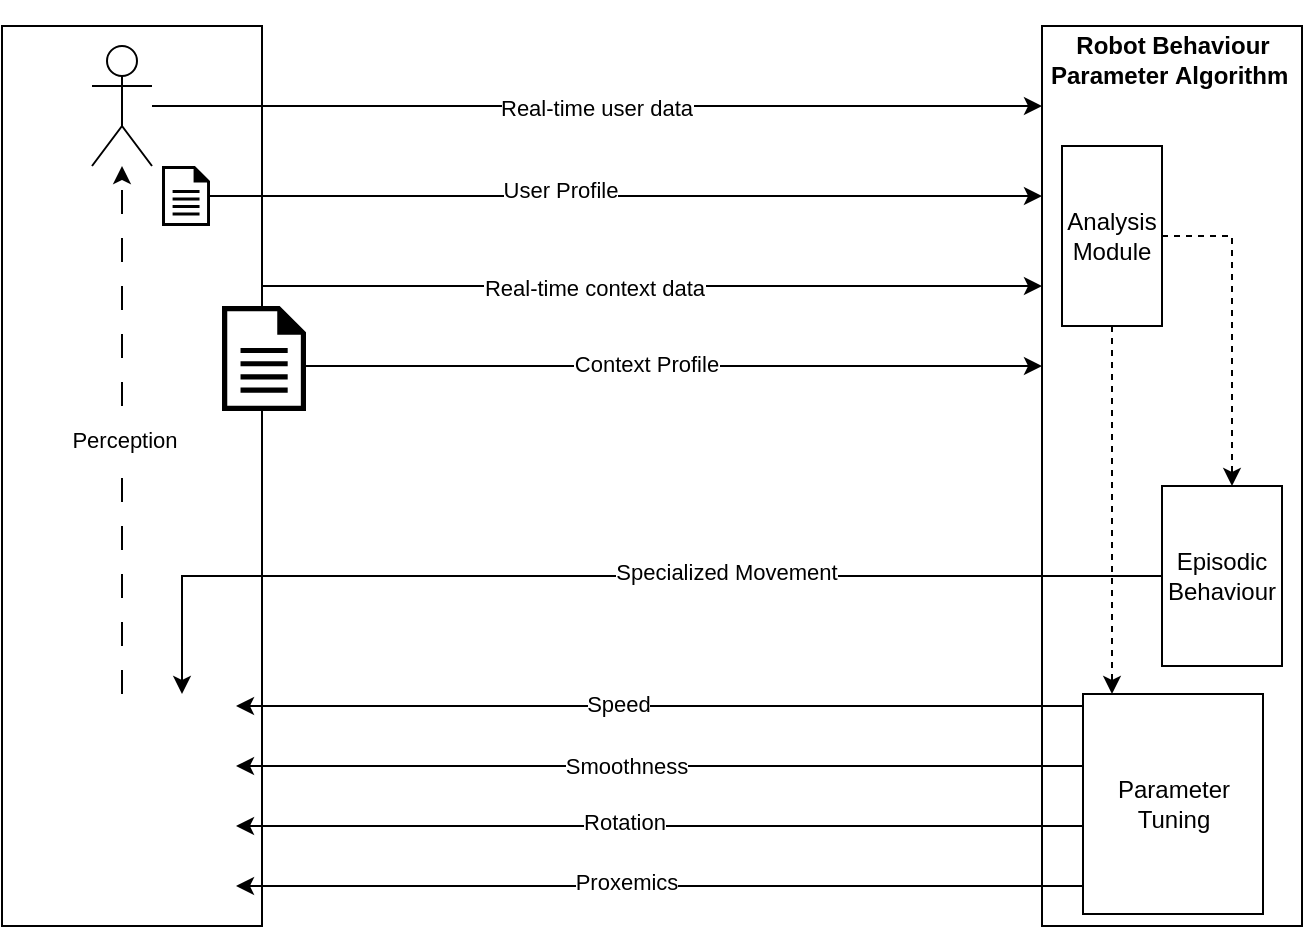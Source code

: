 <mxfile pages="2">
    <diagram id="ePY9pOdQ_xqClPKBMBqk" name="Page-2">
        <mxGraphModel dx="480" dy="533" grid="1" gridSize="10" guides="1" tooltips="1" connect="1" arrows="1" fold="1" page="1" pageScale="1" pageWidth="1169" pageHeight="827" math="0" shadow="0">
            <root>
                <mxCell id="0"/>
                <mxCell id="1" parent="0"/>
                <mxCell id="xZM_s8RJLBd2QscB2Wxe-13" style="edgeStyle=orthogonalEdgeStyle;rounded=0;orthogonalLoop=1;jettySize=auto;html=1;" parent="1" source="xZM_s8RJLBd2QscB2Wxe-3" target="xZM_s8RJLBd2QscB2Wxe-7" edge="1">
                    <mxGeometry relative="1" as="geometry">
                        <Array as="points">
                            <mxPoint x="480" y="240"/>
                            <mxPoint x="480" y="240"/>
                        </Array>
                    </mxGeometry>
                </mxCell>
                <mxCell id="xZM_s8RJLBd2QscB2Wxe-16" value="Real-time context data" style="edgeLabel;html=1;align=center;verticalAlign=middle;resizable=0;points=[];" parent="xZM_s8RJLBd2QscB2Wxe-13" vertex="1" connectable="0">
                    <mxGeometry x="-0.149" y="-1" relative="1" as="geometry">
                        <mxPoint as="offset"/>
                    </mxGeometry>
                </mxCell>
                <mxCell id="xZM_s8RJLBd2QscB2Wxe-3" value="" style="rounded=0;whiteSpace=wrap;html=1;" parent="1" vertex="1">
                    <mxGeometry x="120" y="110" width="130" height="450" as="geometry"/>
                </mxCell>
                <mxCell id="xZM_s8RJLBd2QscB2Wxe-8" style="edgeStyle=orthogonalEdgeStyle;rounded=0;orthogonalLoop=1;jettySize=auto;html=1;" parent="1" source="xZM_s8RJLBd2QscB2Wxe-4" target="xZM_s8RJLBd2QscB2Wxe-7" edge="1">
                    <mxGeometry relative="1" as="geometry">
                        <Array as="points">
                            <mxPoint x="570" y="150"/>
                            <mxPoint x="570" y="150"/>
                        </Array>
                    </mxGeometry>
                </mxCell>
                <mxCell id="xZM_s8RJLBd2QscB2Wxe-15" value="Real-time user data" style="edgeLabel;html=1;align=center;verticalAlign=middle;resizable=0;points=[];" parent="xZM_s8RJLBd2QscB2Wxe-8" vertex="1" connectable="0">
                    <mxGeometry x="-0.002" y="-1" relative="1" as="geometry">
                        <mxPoint as="offset"/>
                    </mxGeometry>
                </mxCell>
                <mxCell id="xZM_s8RJLBd2QscB2Wxe-4" value="" style="shape=umlActor;verticalLabelPosition=bottom;verticalAlign=top;html=1;outlineConnect=0;" parent="1" vertex="1">
                    <mxGeometry x="165" y="120" width="30" height="60" as="geometry"/>
                </mxCell>
                <mxCell id="Ttl8TrbE9S9pyzrhzkl1-9" style="edgeStyle=orthogonalEdgeStyle;rounded=0;orthogonalLoop=1;jettySize=auto;html=1;dashed=1;dashPattern=12 12;" parent="1" source="xZM_s8RJLBd2QscB2Wxe-5" target="xZM_s8RJLBd2QscB2Wxe-4" edge="1">
                    <mxGeometry relative="1" as="geometry">
                        <Array as="points">
                            <mxPoint x="180" y="380"/>
                            <mxPoint x="180" y="380"/>
                        </Array>
                    </mxGeometry>
                </mxCell>
                <mxCell id="Ttl8TrbE9S9pyzrhzkl1-11" value="Perception" style="edgeLabel;html=1;align=center;verticalAlign=middle;resizable=0;points=[];" parent="Ttl8TrbE9S9pyzrhzkl1-9" vertex="1" connectable="0">
                    <mxGeometry x="-0.038" y="-1" relative="1" as="geometry">
                        <mxPoint as="offset"/>
                    </mxGeometry>
                </mxCell>
                <mxCell id="xZM_s8RJLBd2QscB2Wxe-5" value="" style="shape=image;html=1;verticalAlign=top;verticalLabelPosition=bottom;labelBackgroundColor=#ffffff;imageAspect=0;aspect=fixed;image=https://cdn0.iconfinder.com/data/icons/construction-2-21/512/construction-industry-building-08-128.png" parent="1" vertex="1">
                    <mxGeometry x="133" y="444" width="104" height="104" as="geometry"/>
                </mxCell>
                <mxCell id="xZM_s8RJLBd2QscB2Wxe-7" value="" style="rounded=0;whiteSpace=wrap;html=1;" parent="1" vertex="1">
                    <mxGeometry x="640" y="110" width="130" height="450" as="geometry"/>
                </mxCell>
                <mxCell id="xZM_s8RJLBd2QscB2Wxe-10" style="edgeStyle=orthogonalEdgeStyle;rounded=0;orthogonalLoop=1;jettySize=auto;html=1;" parent="1" source="xZM_s8RJLBd2QscB2Wxe-9" target="xZM_s8RJLBd2QscB2Wxe-7" edge="1">
                    <mxGeometry relative="1" as="geometry">
                        <Array as="points">
                            <mxPoint x="540" y="195"/>
                            <mxPoint x="540" y="195"/>
                        </Array>
                    </mxGeometry>
                </mxCell>
                <mxCell id="xZM_s8RJLBd2QscB2Wxe-14" value="User Profile" style="edgeLabel;html=1;align=center;verticalAlign=middle;resizable=0;points=[];" parent="xZM_s8RJLBd2QscB2Wxe-10" vertex="1" connectable="0">
                    <mxGeometry x="-0.159" y="3" relative="1" as="geometry">
                        <mxPoint as="offset"/>
                    </mxGeometry>
                </mxCell>
                <mxCell id="xZM_s8RJLBd2QscB2Wxe-9" value="" style="sketch=0;aspect=fixed;pointerEvents=1;shadow=0;dashed=0;html=1;strokeColor=none;labelPosition=center;verticalLabelPosition=bottom;verticalAlign=top;align=center;fillColor=#000000;shape=mxgraph.mscae.enterprise.document" parent="1" vertex="1">
                    <mxGeometry x="200" y="180" width="24" height="30" as="geometry"/>
                </mxCell>
                <mxCell id="xZM_s8RJLBd2QscB2Wxe-12" style="edgeStyle=orthogonalEdgeStyle;rounded=0;orthogonalLoop=1;jettySize=auto;html=1;" parent="1" source="xZM_s8RJLBd2QscB2Wxe-11" target="xZM_s8RJLBd2QscB2Wxe-7" edge="1">
                    <mxGeometry relative="1" as="geometry">
                        <Array as="points">
                            <mxPoint x="560" y="280"/>
                            <mxPoint x="560" y="280"/>
                        </Array>
                    </mxGeometry>
                </mxCell>
                <mxCell id="xZM_s8RJLBd2QscB2Wxe-17" value="Context Profile" style="edgeLabel;html=1;align=center;verticalAlign=middle;resizable=0;points=[];" parent="xZM_s8RJLBd2QscB2Wxe-12" vertex="1" connectable="0">
                    <mxGeometry x="-0.076" y="1" relative="1" as="geometry">
                        <mxPoint as="offset"/>
                    </mxGeometry>
                </mxCell>
                <mxCell id="Ttl8TrbE9S9pyzrhzkl1-3" value="&lt;b&gt;Robot Behaviour&lt;br&gt;Parameter&amp;nbsp;Algorithm&amp;nbsp;&lt;br&gt;&lt;/b&gt;" style="text;html=1;strokeColor=none;fillColor=none;align=center;verticalAlign=middle;whiteSpace=wrap;rounded=0;" parent="1" vertex="1">
                    <mxGeometry x="643" y="97" width="125" height="60" as="geometry"/>
                </mxCell>
                <mxCell id="Ttl8TrbE9S9pyzrhzkl1-4" value="Parameter&lt;br&gt;Tuning" style="rounded=0;whiteSpace=wrap;html=1;" parent="1" vertex="1">
                    <mxGeometry x="660.5" y="444" width="90" height="110" as="geometry"/>
                </mxCell>
                <mxCell id="xZM_s8RJLBd2QscB2Wxe-18" style="edgeStyle=orthogonalEdgeStyle;rounded=0;orthogonalLoop=1;jettySize=auto;html=1;" parent="1" source="Ttl8TrbE9S9pyzrhzkl1-4" target="xZM_s8RJLBd2QscB2Wxe-5" edge="1">
                    <mxGeometry relative="1" as="geometry">
                        <Array as="points">
                            <mxPoint x="390" y="450"/>
                            <mxPoint x="390" y="450"/>
                        </Array>
                    </mxGeometry>
                </mxCell>
                <mxCell id="Sih9cUjsu1dXz6UXgHzH-1" value="Speed" style="edgeLabel;html=1;align=center;verticalAlign=middle;resizable=0;points=[];" parent="xZM_s8RJLBd2QscB2Wxe-18" vertex="1" connectable="0">
                    <mxGeometry x="0.097" y="-1" relative="1" as="geometry">
                        <mxPoint as="offset"/>
                    </mxGeometry>
                </mxCell>
                <mxCell id="xZM_s8RJLBd2QscB2Wxe-19" style="edgeStyle=orthogonalEdgeStyle;rounded=0;orthogonalLoop=1;jettySize=auto;html=1;" parent="1" source="Ttl8TrbE9S9pyzrhzkl1-4" target="xZM_s8RJLBd2QscB2Wxe-5" edge="1">
                    <mxGeometry relative="1" as="geometry">
                        <Array as="points">
                            <mxPoint x="360" y="480"/>
                            <mxPoint x="360" y="480"/>
                        </Array>
                    </mxGeometry>
                </mxCell>
                <mxCell id="Sih9cUjsu1dXz6UXgHzH-2" value="Smoothness" style="edgeLabel;html=1;align=center;verticalAlign=middle;resizable=0;points=[];" parent="xZM_s8RJLBd2QscB2Wxe-19" vertex="1" connectable="0">
                    <mxGeometry x="0.082" relative="1" as="geometry">
                        <mxPoint as="offset"/>
                    </mxGeometry>
                </mxCell>
                <mxCell id="xZM_s8RJLBd2QscB2Wxe-20" style="edgeStyle=orthogonalEdgeStyle;rounded=0;orthogonalLoop=1;jettySize=auto;html=1;" parent="1" source="Ttl8TrbE9S9pyzrhzkl1-4" target="xZM_s8RJLBd2QscB2Wxe-5" edge="1">
                    <mxGeometry relative="1" as="geometry">
                        <Array as="points">
                            <mxPoint x="350" y="510"/>
                            <mxPoint x="350" y="510"/>
                        </Array>
                    </mxGeometry>
                </mxCell>
                <mxCell id="Ttl8TrbE9S9pyzrhzkl1-1" value="Rotation" style="edgeLabel;html=1;align=center;verticalAlign=middle;resizable=0;points=[];" parent="xZM_s8RJLBd2QscB2Wxe-20" vertex="1" connectable="0">
                    <mxGeometry x="0.087" y="-2" relative="1" as="geometry">
                        <mxPoint as="offset"/>
                    </mxGeometry>
                </mxCell>
                <mxCell id="xZM_s8RJLBd2QscB2Wxe-21" style="edgeStyle=orthogonalEdgeStyle;rounded=0;orthogonalLoop=1;jettySize=auto;html=1;" parent="1" source="Ttl8TrbE9S9pyzrhzkl1-4" target="xZM_s8RJLBd2QscB2Wxe-5" edge="1">
                    <mxGeometry relative="1" as="geometry">
                        <Array as="points">
                            <mxPoint x="430" y="540"/>
                            <mxPoint x="430" y="540"/>
                        </Array>
                    </mxGeometry>
                </mxCell>
                <mxCell id="Ttl8TrbE9S9pyzrhzkl1-2" value="Proxemics" style="edgeLabel;html=1;align=center;verticalAlign=middle;resizable=0;points=[];" parent="xZM_s8RJLBd2QscB2Wxe-21" vertex="1" connectable="0">
                    <mxGeometry x="0.082" y="-2" relative="1" as="geometry">
                        <mxPoint as="offset"/>
                    </mxGeometry>
                </mxCell>
                <mxCell id="Ttl8TrbE9S9pyzrhzkl1-7" style="edgeStyle=orthogonalEdgeStyle;rounded=0;orthogonalLoop=1;jettySize=auto;html=1;exitX=0.5;exitY=1;exitDx=0;exitDy=0;dashed=1;" parent="1" source="Ttl8TrbE9S9pyzrhzkl1-5" target="Ttl8TrbE9S9pyzrhzkl1-4" edge="1">
                    <mxGeometry relative="1" as="geometry">
                        <Array as="points">
                            <mxPoint x="675" y="410"/>
                            <mxPoint x="675" y="410"/>
                        </Array>
                    </mxGeometry>
                </mxCell>
                <mxCell id="Ttl8TrbE9S9pyzrhzkl1-5" value="Analysis&lt;br&gt;Module" style="rounded=0;whiteSpace=wrap;html=1;" parent="1" vertex="1">
                    <mxGeometry x="650" y="170" width="50" height="90" as="geometry"/>
                </mxCell>
                <mxCell id="Ttl8TrbE9S9pyzrhzkl1-8" style="edgeStyle=orthogonalEdgeStyle;rounded=0;orthogonalLoop=1;jettySize=auto;html=1;dashed=1;" parent="1" source="Ttl8TrbE9S9pyzrhzkl1-5" target="Ttl8TrbE9S9pyzrhzkl1-6" edge="1">
                    <mxGeometry relative="1" as="geometry">
                        <Array as="points">
                            <mxPoint x="735" y="215"/>
                        </Array>
                    </mxGeometry>
                </mxCell>
                <mxCell id="Ttl8TrbE9S9pyzrhzkl1-13" style="edgeStyle=orthogonalEdgeStyle;rounded=0;orthogonalLoop=1;jettySize=auto;html=1;" parent="1" source="Ttl8TrbE9S9pyzrhzkl1-6" target="xZM_s8RJLBd2QscB2Wxe-5" edge="1">
                    <mxGeometry relative="1" as="geometry">
                        <Array as="points">
                            <mxPoint x="210" y="385"/>
                        </Array>
                    </mxGeometry>
                </mxCell>
                <mxCell id="Ttl8TrbE9S9pyzrhzkl1-14" value="Specialized Movement" style="edgeLabel;html=1;align=center;verticalAlign=middle;resizable=0;points=[];" parent="Ttl8TrbE9S9pyzrhzkl1-13" vertex="1" connectable="0">
                    <mxGeometry x="-0.206" y="-2" relative="1" as="geometry">
                        <mxPoint as="offset"/>
                    </mxGeometry>
                </mxCell>
                <mxCell id="Ttl8TrbE9S9pyzrhzkl1-6" value="Episodic Behaviour" style="rounded=0;whiteSpace=wrap;html=1;" parent="1" vertex="1">
                    <mxGeometry x="700" y="340" width="60" height="90" as="geometry"/>
                </mxCell>
                <mxCell id="MhGFcKTUFlbDdOSMXsDI-5" value="" style="rounded=0;whiteSpace=wrap;html=1;strokeColor=none;" parent="1" vertex="1">
                    <mxGeometry x="222" y="250" width="50" height="50" as="geometry"/>
                </mxCell>
                <mxCell id="xZM_s8RJLBd2QscB2Wxe-11" value="" style="sketch=0;aspect=fixed;pointerEvents=1;shadow=0;dashed=0;html=1;strokeColor=none;labelPosition=center;verticalLabelPosition=bottom;verticalAlign=top;align=center;fillColor=#000000;shape=mxgraph.mscae.enterprise.document;labelBackgroundColor=none;textOpacity=30;gradientColor=none;" parent="1" vertex="1">
                    <mxGeometry x="230" y="250" width="42" height="52.5" as="geometry"/>
                </mxCell>
            </root>
        </mxGraphModel>
    </diagram>
    <diagram name="Page-1" id="zjO7f3ao0eX6QBGfRVmW">
        <mxGraphModel dx="480" dy="533" grid="1" gridSize="10" guides="1" tooltips="1" connect="1" arrows="1" fold="1" page="1" pageScale="1" pageWidth="1169" pageHeight="827" math="0" shadow="0">
            <root>
                <mxCell id="0"/>
                <mxCell id="1" parent="0"/>
                <mxCell id="xrnMmWp7YfHEXwGSeNdp-1" value="" style="shape=image;html=1;verticalAlign=top;verticalLabelPosition=bottom;labelBackgroundColor=#ffffff;imageAspect=0;aspect=fixed;image=https://cdn0.iconfinder.com/data/icons/construction-2-21/512/construction-industry-building-08-128.png" parent="1" vertex="1">
                    <mxGeometry x="950" y="30" width="128" height="128" as="geometry"/>
                </mxCell>
                <mxCell id="xrnMmWp7YfHEXwGSeNdp-12" style="edgeStyle=orthogonalEdgeStyle;rounded=0;orthogonalLoop=1;jettySize=auto;html=1;" parent="1" source="xrnMmWp7YfHEXwGSeNdp-2" target="xrnMmWp7YfHEXwGSeNdp-1" edge="1">
                    <mxGeometry relative="1" as="geometry">
                        <Array as="points">
                            <mxPoint x="800" y="50"/>
                            <mxPoint x="800" y="50"/>
                        </Array>
                    </mxGeometry>
                </mxCell>
                <mxCell id="xrnMmWp7YfHEXwGSeNdp-16" value="Speed" style="edgeLabel;html=1;align=center;verticalAlign=middle;resizable=0;points=[];" parent="xrnMmWp7YfHEXwGSeNdp-12" vertex="1" connectable="0">
                    <mxGeometry x="0.069" y="3" relative="1" as="geometry">
                        <mxPoint x="-23" as="offset"/>
                    </mxGeometry>
                </mxCell>
                <mxCell id="xrnMmWp7YfHEXwGSeNdp-20" style="edgeStyle=orthogonalEdgeStyle;rounded=0;orthogonalLoop=1;jettySize=auto;html=1;" parent="1" source="xrnMmWp7YfHEXwGSeNdp-2" target="xrnMmWp7YfHEXwGSeNdp-1" edge="1">
                    <mxGeometry relative="1" as="geometry">
                        <Array as="points">
                            <mxPoint x="460" y="180"/>
                            <mxPoint x="1014" y="180"/>
                        </Array>
                    </mxGeometry>
                </mxCell>
                <mxCell id="xrnMmWp7YfHEXwGSeNdp-2" value="" style="points=[];aspect=fixed;html=1;align=center;shadow=0;dashed=0;image;image=img/lib/allied_telesis/computer_and_terminals/Personal_Computer_with_Server.svg;" parent="1" vertex="1">
                    <mxGeometry x="377" y="47" width="96" height="96" as="geometry"/>
                </mxCell>
                <mxCell id="xrnMmWp7YfHEXwGSeNdp-7" style="edgeStyle=orthogonalEdgeStyle;rounded=0;orthogonalLoop=1;jettySize=auto;html=1;exitX=0.5;exitY=0;exitDx=0;exitDy=0;" parent="1" source="xrnMmWp7YfHEXwGSeNdp-3" target="xrnMmWp7YfHEXwGSeNdp-2" edge="1">
                    <mxGeometry relative="1" as="geometry">
                        <Array as="points">
                            <mxPoint x="215" y="246"/>
                            <mxPoint x="410" y="246"/>
                        </Array>
                    </mxGeometry>
                </mxCell>
                <mxCell id="xrnMmWp7YfHEXwGSeNdp-3" value="&lt;b&gt;Bootstrapping Engine&lt;/b&gt;&lt;br&gt;take in parameters and data before operating and set a bootstrap value on our scale&amp;nbsp;" style="whiteSpace=wrap;html=1;aspect=fixed;" parent="1" vertex="1">
                    <mxGeometry x="110" y="350" width="210" height="210" as="geometry"/>
                </mxCell>
                <mxCell id="xrnMmWp7YfHEXwGSeNdp-8" style="edgeStyle=orthogonalEdgeStyle;rounded=0;orthogonalLoop=1;jettySize=auto;html=1;exitX=0.5;exitY=0;exitDx=0;exitDy=0;" parent="1" source="xrnMmWp7YfHEXwGSeNdp-4" target="xrnMmWp7YfHEXwGSeNdp-2" edge="1">
                    <mxGeometry relative="1" as="geometry">
                        <Array as="points">
                            <mxPoint x="705" y="246"/>
                            <mxPoint x="440" y="246"/>
                        </Array>
                    </mxGeometry>
                </mxCell>
                <mxCell id="xrnMmWp7YfHEXwGSeNdp-4" value="&lt;b&gt;Runtime Engine&lt;/b&gt;&lt;br&gt;Analyse data in real-time and provide adjustments when thresholds in individual values are exceeded." style="whiteSpace=wrap;html=1;aspect=fixed;" parent="1" vertex="1">
                    <mxGeometry x="600" y="350" width="210" height="210" as="geometry"/>
                </mxCell>
                <mxCell id="xrnMmWp7YfHEXwGSeNdp-6" style="edgeStyle=orthogonalEdgeStyle;rounded=0;orthogonalLoop=1;jettySize=auto;html=1;" parent="1" source="xrnMmWp7YfHEXwGSeNdp-5" target="xrnMmWp7YfHEXwGSeNdp-3" edge="1">
                    <mxGeometry relative="1" as="geometry">
                        <Array as="points">
                            <mxPoint x="160" y="580"/>
                            <mxPoint x="160" y="580"/>
                        </Array>
                    </mxGeometry>
                </mxCell>
                <mxCell id="xrnMmWp7YfHEXwGSeNdp-5" value="" style="shape=image;html=1;verticalAlign=top;verticalLabelPosition=bottom;labelBackgroundColor=#ffffff;imageAspect=0;aspect=fixed;image=https://cdn4.iconfinder.com/data/icons/social-media-2182/512/linked_in__social__media__social_media__-128.png" parent="1" vertex="1">
                    <mxGeometry x="136" y="630" width="48" height="48" as="geometry"/>
                </mxCell>
                <mxCell id="xrnMmWp7YfHEXwGSeNdp-11" value="&lt;h1&gt;What we want to know&lt;/h1&gt;&lt;p&gt;1. Is the bootstrapped approach better than starting at an arbitrary starting point for every operator?&lt;br&gt;&lt;/p&gt;&lt;p&gt;2. Are the adjustments in robot movement parameters noticed by operators?&lt;/p&gt;" style="text;html=1;strokeColor=none;fillColor=none;spacing=5;spacingTop=-20;whiteSpace=wrap;overflow=hidden;rounded=0;" parent="1" vertex="1">
                    <mxGeometry x="10" y="20" width="340" height="130" as="geometry"/>
                </mxCell>
                <mxCell id="xrnMmWp7YfHEXwGSeNdp-13" style="edgeStyle=orthogonalEdgeStyle;rounded=0;orthogonalLoop=1;jettySize=auto;html=1;" parent="1" source="xrnMmWp7YfHEXwGSeNdp-2" target="xrnMmWp7YfHEXwGSeNdp-1" edge="1">
                    <mxGeometry relative="1" as="geometry">
                        <mxPoint x="473" y="80" as="sourcePoint"/>
                        <mxPoint x="950" y="80" as="targetPoint"/>
                        <Array as="points">
                            <mxPoint x="750" y="80"/>
                            <mxPoint x="750" y="80"/>
                        </Array>
                    </mxGeometry>
                </mxCell>
                <mxCell id="xrnMmWp7YfHEXwGSeNdp-17" value="Smoothness" style="edgeLabel;html=1;align=center;verticalAlign=middle;resizable=0;points=[];" parent="xrnMmWp7YfHEXwGSeNdp-13" vertex="1" connectable="0">
                    <mxGeometry x="0.011" y="1" relative="1" as="geometry">
                        <mxPoint x="-9" as="offset"/>
                    </mxGeometry>
                </mxCell>
                <mxCell id="xrnMmWp7YfHEXwGSeNdp-14" style="edgeStyle=orthogonalEdgeStyle;rounded=0;orthogonalLoop=1;jettySize=auto;html=1;" parent="1" source="xrnMmWp7YfHEXwGSeNdp-2" target="xrnMmWp7YfHEXwGSeNdp-1" edge="1">
                    <mxGeometry relative="1" as="geometry">
                        <mxPoint x="480" y="120" as="sourcePoint"/>
                        <mxPoint x="957" y="120" as="targetPoint"/>
                        <Array as="points">
                            <mxPoint x="760" y="110"/>
                            <mxPoint x="760" y="110"/>
                        </Array>
                    </mxGeometry>
                </mxCell>
                <mxCell id="xrnMmWp7YfHEXwGSeNdp-18" value="Rotation" style="edgeLabel;html=1;align=center;verticalAlign=middle;resizable=0;points=[];" parent="xrnMmWp7YfHEXwGSeNdp-14" vertex="1" connectable="0">
                    <mxGeometry x="-0.019" y="1" relative="1" as="geometry">
                        <mxPoint x="-2" as="offset"/>
                    </mxGeometry>
                </mxCell>
                <mxCell id="xrnMmWp7YfHEXwGSeNdp-15" value="Proxemics" style="edgeStyle=orthogonalEdgeStyle;rounded=0;orthogonalLoop=1;jettySize=auto;html=1;" parent="1" source="xrnMmWp7YfHEXwGSeNdp-2" target="xrnMmWp7YfHEXwGSeNdp-1" edge="1">
                    <mxGeometry relative="1" as="geometry">
                        <mxPoint x="480" y="150" as="sourcePoint"/>
                        <mxPoint x="957" y="150" as="targetPoint"/>
                        <Array as="points">
                            <mxPoint x="770" y="140"/>
                            <mxPoint x="770" y="140"/>
                        </Array>
                    </mxGeometry>
                </mxCell>
                <mxCell id="xrnMmWp7YfHEXwGSeNdp-19" value="" style="dashed=0;verticalLabelPosition=bottom;verticalAlign=top;align=center;shape=mxgraph.gmdl.slider2;barPos=58.57;strokeColor=#0F9D58;opacity=100;strokeWidth=2;fillColor=#0F9D58;handleSize=10;shadow=0;html=1;" parent="1" vertex="1">
                    <mxGeometry x="250" y="220" width="140" height="10" as="geometry"/>
                </mxCell>
                <mxCell id="xrnMmWp7YfHEXwGSeNdp-21" value="" style="sketch=0;aspect=fixed;html=1;points=[];align=center;image;fontSize=12;image=img/lib/mscae/Clock.svg;" parent="1" vertex="1">
                    <mxGeometry x="557" y="161" width="38" height="38" as="geometry"/>
                </mxCell>
                <mxCell id="xrnMmWp7YfHEXwGSeNdp-23" value="episodic behaviour for welcoming operator to workstation" style="text;html=1;align=center;verticalAlign=middle;resizable=0;points=[];autosize=1;strokeColor=none;fillColor=none;" parent="1" vertex="1">
                    <mxGeometry x="595" y="175" width="330" height="30" as="geometry"/>
                </mxCell>
                <mxCell id="xrnMmWp7YfHEXwGSeNdp-26" style="edgeStyle=orthogonalEdgeStyle;rounded=0;orthogonalLoop=1;jettySize=auto;html=1;exitX=0;exitY=0.75;exitDx=0;exitDy=0;startArrow=classic;startFill=1;" parent="1" source="xrnMmWp7YfHEXwGSeNdp-25" target="xrnMmWp7YfHEXwGSeNdp-3" edge="1">
                    <mxGeometry relative="1" as="geometry">
                        <Array as="points">
                            <mxPoint x="350" y="360"/>
                            <mxPoint x="350" y="360"/>
                        </Array>
                    </mxGeometry>
                </mxCell>
                <mxCell id="xrnMmWp7YfHEXwGSeNdp-27" style="edgeStyle=orthogonalEdgeStyle;rounded=0;orthogonalLoop=1;jettySize=auto;html=1;exitX=1;exitY=0.75;exitDx=0;exitDy=0;startArrow=classic;startFill=1;" parent="1" source="xrnMmWp7YfHEXwGSeNdp-25" target="xrnMmWp7YfHEXwGSeNdp-4" edge="1">
                    <mxGeometry relative="1" as="geometry">
                        <Array as="points">
                            <mxPoint x="580" y="360"/>
                            <mxPoint x="580" y="360"/>
                        </Array>
                    </mxGeometry>
                </mxCell>
                <mxCell id="xrnMmWp7YfHEXwGSeNdp-25" value="&lt;b&gt;Preference Repository&lt;/b&gt;" style="whiteSpace=wrap;html=1;aspect=fixed;fillColor=#f5f5f5;fontColor=#333333;strokeColor=#666666;" parent="1" vertex="1">
                    <mxGeometry x="420" y="300" width="80" height="80" as="geometry"/>
                </mxCell>
                <mxCell id="xrnMmWp7YfHEXwGSeNdp-28" value="" style="shape=image;html=1;verticalAlign=top;verticalLabelPosition=bottom;labelBackgroundColor=#ffffff;imageAspect=0;aspect=fixed;image=https://cdn0.iconfinder.com/data/icons/phosphor-fill-vol-4/256/plus-minus-fill-128.png" parent="1" vertex="1">
                    <mxGeometry x="650" y="246" width="54" height="54" as="geometry"/>
                </mxCell>
                <mxCell id="xrnMmWp7YfHEXwGSeNdp-29" value="retrieve &lt;b&gt;Age&lt;/b&gt;&amp;nbsp;and&amp;nbsp;&lt;b&gt;Experience&lt;/b&gt;&amp;nbsp;using &lt;br&gt;language model from LinkedIn profile" style="text;html=1;align=center;verticalAlign=middle;resizable=0;points=[];autosize=1;strokeColor=none;fillColor=none;" parent="1" vertex="1">
                    <mxGeometry x="157" y="580" width="220" height="40" as="geometry"/>
                </mxCell>
                <mxCell id="xrnMmWp7YfHEXwGSeNdp-35" style="edgeStyle=orthogonalEdgeStyle;rounded=0;orthogonalLoop=1;jettySize=auto;html=1;exitX=1;exitY=0.25;exitDx=0;exitDy=0;" parent="1" source="xrnMmWp7YfHEXwGSeNdp-31" target="xrnMmWp7YfHEXwGSeNdp-4" edge="1">
                    <mxGeometry relative="1" as="geometry">
                        <Array as="points">
                            <mxPoint x="580" y="493"/>
                            <mxPoint x="580" y="493"/>
                        </Array>
                    </mxGeometry>
                </mxCell>
                <mxCell id="xrnMmWp7YfHEXwGSeNdp-36" style="edgeStyle=orthogonalEdgeStyle;rounded=0;orthogonalLoop=1;jettySize=auto;html=1;" parent="1" source="xrnMmWp7YfHEXwGSeNdp-31" target="xrnMmWp7YfHEXwGSeNdp-3" edge="1">
                    <mxGeometry relative="1" as="geometry">
                        <Array as="points">
                            <mxPoint x="350" y="525"/>
                            <mxPoint x="350" y="525"/>
                        </Array>
                    </mxGeometry>
                </mxCell>
                <mxCell id="xrnMmWp7YfHEXwGSeNdp-31" value="&lt;b&gt;Context Parameters&lt;/b&gt;" style="whiteSpace=wrap;html=1;aspect=fixed;fillColor=#ffe6cc;strokeColor=#d79b00;" parent="1" vertex="1">
                    <mxGeometry x="395" y="430" width="130" height="130" as="geometry"/>
                </mxCell>
                <mxCell id="xrnMmWp7YfHEXwGSeNdp-33" value="current time" style="text;html=1;align=center;verticalAlign=middle;resizable=0;points=[];autosize=1;strokeColor=none;fillColor=none;" parent="1" vertex="1">
                    <mxGeometry x="395" y="430" width="90" height="30" as="geometry"/>
                </mxCell>
                <mxCell id="xrnMmWp7YfHEXwGSeNdp-34" value="shift start/end" style="text;html=1;align=center;verticalAlign=middle;resizable=0;points=[];autosize=1;strokeColor=none;fillColor=none;" parent="1" vertex="1">
                    <mxGeometry x="425" y="530" width="100" height="30" as="geometry"/>
                </mxCell>
                <mxCell id="ZPGqRREG0TbwkIk2ehY3-2" style="edgeStyle=orthogonalEdgeStyle;rounded=0;orthogonalLoop=1;jettySize=auto;html=1;exitX=0;exitY=0.5;exitDx=0;exitDy=0;" parent="1" source="ZPGqRREG0TbwkIk2ehY3-1" target="xrnMmWp7YfHEXwGSeNdp-4" edge="1">
                    <mxGeometry relative="1" as="geometry">
                        <Array as="points">
                            <mxPoint x="860" y="370"/>
                            <mxPoint x="860" y="370"/>
                        </Array>
                    </mxGeometry>
                </mxCell>
                <mxCell id="ZPGqRREG0TbwkIk2ehY3-3" value="HR" style="edgeLabel;html=1;align=center;verticalAlign=middle;resizable=0;points=[];" parent="ZPGqRREG0TbwkIk2ehY3-2" vertex="1" connectable="0">
                    <mxGeometry x="-0.03" y="-3" relative="1" as="geometry">
                        <mxPoint as="offset"/>
                    </mxGeometry>
                </mxCell>
                <mxCell id="ZPGqRREG0TbwkIk2ehY3-1" value="Heart Rate&lt;br&gt;Monitor" style="rounded=0;whiteSpace=wrap;html=1;" parent="1" vertex="1">
                    <mxGeometry x="1010" y="360" width="120" height="50" as="geometry"/>
                </mxCell>
                <mxCell id="ZPGqRREG0TbwkIk2ehY3-9" style="edgeStyle=orthogonalEdgeStyle;rounded=0;orthogonalLoop=1;jettySize=auto;html=1;exitX=0;exitY=0.5;exitDx=0;exitDy=0;" parent="1" target="xrnMmWp7YfHEXwGSeNdp-4" edge="1">
                    <mxGeometry relative="1" as="geometry">
                        <mxPoint x="1010" y="404" as="sourcePoint"/>
                        <Array as="points">
                            <mxPoint x="870" y="404"/>
                            <mxPoint x="870" y="404"/>
                        </Array>
                    </mxGeometry>
                </mxCell>
                <mxCell id="ZPGqRREG0TbwkIk2ehY3-10" value="HRV" style="edgeLabel;html=1;align=center;verticalAlign=middle;resizable=0;points=[];" parent="ZPGqRREG0TbwkIk2ehY3-9" vertex="1" connectable="0">
                    <mxGeometry x="-0.01" y="-1" relative="1" as="geometry">
                        <mxPoint as="offset"/>
                    </mxGeometry>
                </mxCell>
                <mxCell id="ZPGqRREG0TbwkIk2ehY3-11" style="edgeStyle=orthogonalEdgeStyle;rounded=0;orthogonalLoop=1;jettySize=auto;html=1;exitX=0;exitY=0.5;exitDx=0;exitDy=0;" parent="1" source="ZPGqRREG0TbwkIk2ehY3-5" target="xrnMmWp7YfHEXwGSeNdp-4" edge="1">
                    <mxGeometry relative="1" as="geometry">
                        <Array as="points">
                            <mxPoint x="860" y="440"/>
                            <mxPoint x="860" y="440"/>
                        </Array>
                    </mxGeometry>
                </mxCell>
                <mxCell id="ZPGqRREG0TbwkIk2ehY3-12" value="Body Temp" style="edgeLabel;html=1;align=center;verticalAlign=middle;resizable=0;points=[];" parent="ZPGqRREG0TbwkIk2ehY3-11" vertex="1" connectable="0">
                    <mxGeometry x="0.04" relative="1" as="geometry">
                        <mxPoint as="offset"/>
                    </mxGeometry>
                </mxCell>
                <mxCell id="ZPGqRREG0TbwkIk2ehY3-5" value="Body Temp Sensor" style="rounded=0;whiteSpace=wrap;html=1;" parent="1" vertex="1">
                    <mxGeometry x="1010" y="430" width="120" height="20" as="geometry"/>
                </mxCell>
                <mxCell id="ZPGqRREG0TbwkIk2ehY3-13" value="Electrodermal Activity" style="edgeStyle=orthogonalEdgeStyle;rounded=0;orthogonalLoop=1;jettySize=auto;html=1;exitX=0;exitY=0.5;exitDx=0;exitDy=0;" parent="1" source="ZPGqRREG0TbwkIk2ehY3-6" target="xrnMmWp7YfHEXwGSeNdp-4" edge="1">
                    <mxGeometry relative="1" as="geometry">
                        <Array as="points">
                            <mxPoint x="870" y="480"/>
                            <mxPoint x="870" y="480"/>
                        </Array>
                    </mxGeometry>
                </mxCell>
                <mxCell id="ZPGqRREG0TbwkIk2ehY3-6" value="EDA meter" style="rounded=0;whiteSpace=wrap;html=1;" parent="1" vertex="1">
                    <mxGeometry x="1010" y="470" width="120" height="20" as="geometry"/>
                </mxCell>
                <mxCell id="ZPGqRREG0TbwkIk2ehY3-14" style="edgeStyle=orthogonalEdgeStyle;rounded=0;orthogonalLoop=1;jettySize=auto;html=1;exitX=0;exitY=0.5;exitDx=0;exitDy=0;" parent="1" source="ZPGqRREG0TbwkIk2ehY3-7" target="xrnMmWp7YfHEXwGSeNdp-4" edge="1">
                    <mxGeometry relative="1" as="geometry">
                        <Array as="points">
                            <mxPoint x="860" y="520"/>
                            <mxPoint x="860" y="520"/>
                        </Array>
                    </mxGeometry>
                </mxCell>
                <mxCell id="ZPGqRREG0TbwkIk2ehY3-15" value="Oxygen Saturation" style="edgeLabel;html=1;align=center;verticalAlign=middle;resizable=0;points=[];" parent="ZPGqRREG0TbwkIk2ehY3-14" vertex="1" connectable="0">
                    <mxGeometry x="-0.02" y="-2" relative="1" as="geometry">
                        <mxPoint as="offset"/>
                    </mxGeometry>
                </mxCell>
                <mxCell id="ZPGqRREG0TbwkIk2ehY3-7" value="Oxymeter" style="rounded=0;whiteSpace=wrap;html=1;" parent="1" vertex="1">
                    <mxGeometry x="1010" y="510" width="120" height="20" as="geometry"/>
                </mxCell>
                <mxCell id="ZPGqRREG0TbwkIk2ehY3-16" style="edgeStyle=orthogonalEdgeStyle;rounded=0;orthogonalLoop=1;jettySize=auto;html=1;exitX=0;exitY=0.5;exitDx=0;exitDy=0;" parent="1" source="ZPGqRREG0TbwkIk2ehY3-8" target="xrnMmWp7YfHEXwGSeNdp-4" edge="1">
                    <mxGeometry relative="1" as="geometry">
                        <Array as="points">
                            <mxPoint x="790" y="580"/>
                        </Array>
                    </mxGeometry>
                </mxCell>
                <mxCell id="ZPGqRREG0TbwkIk2ehY3-19" value="Eye Closure Percentage" style="edgeLabel;html=1;align=center;verticalAlign=middle;resizable=0;points=[];" parent="ZPGqRREG0TbwkIk2ehY3-16" vertex="1" connectable="0">
                    <mxGeometry x="-0.017" y="3" relative="1" as="geometry">
                        <mxPoint y="-3" as="offset"/>
                    </mxGeometry>
                </mxCell>
                <mxCell id="ZPGqRREG0TbwkIk2ehY3-8" value="Eye Tracker&lt;br&gt;(mobile)" style="rounded=0;whiteSpace=wrap;html=1;" parent="1" vertex="1">
                    <mxGeometry x="1010" y="570" width="120" height="50" as="geometry"/>
                </mxCell>
                <mxCell id="ZPGqRREG0TbwkIk2ehY3-18" style="edgeStyle=orthogonalEdgeStyle;rounded=0;orthogonalLoop=1;jettySize=auto;html=1;" parent="1" source="ZPGqRREG0TbwkIk2ehY3-8" target="xrnMmWp7YfHEXwGSeNdp-4" edge="1">
                    <mxGeometry relative="1" as="geometry">
                        <mxPoint x="1010" y="610" as="sourcePoint"/>
                        <Array as="points">
                            <mxPoint x="760" y="610"/>
                        </Array>
                    </mxGeometry>
                </mxCell>
                <mxCell id="ZPGqRREG0TbwkIk2ehY3-20" value="Pupil Dilation" style="edgeLabel;html=1;align=center;verticalAlign=middle;resizable=0;points=[];" parent="ZPGqRREG0TbwkIk2ehY3-18" vertex="1" connectable="0">
                    <mxGeometry x="-0.113" y="1" relative="1" as="geometry">
                        <mxPoint as="offset"/>
                    </mxGeometry>
                </mxCell>
                <mxCell id="ZPGqRREG0TbwkIk2ehY3-22" value="Bootstrap Start Value of 1-10" style="text;html=1;strokeColor=none;fillColor=none;align=center;verticalAlign=middle;whiteSpace=wrap;rounded=0;" parent="1" vertex="1">
                    <mxGeometry x="255" y="246" width="130" height="30" as="geometry"/>
                </mxCell>
                <mxCell id="ZPGqRREG0TbwkIk2ehY3-23" value="Culture" style="text;html=1;align=center;verticalAlign=middle;resizable=0;points=[];autosize=1;strokeColor=none;fillColor=none;" parent="1" vertex="1">
                    <mxGeometry x="328" y="540" width="60" height="30" as="geometry"/>
                </mxCell>
                <mxCell id="ZPGqRREG0TbwkIk2ehY3-24" value="User Profile" style="text;html=1;align=center;verticalAlign=middle;resizable=0;points=[];autosize=1;strokeColor=none;fillColor=none;" parent="1" vertex="1">
                    <mxGeometry x="55" y="575" width="90" height="30" as="geometry"/>
                </mxCell>
                <mxCell id="ZPGqRREG0TbwkIk2ehY3-25" value="" style="endArrow=none;dashed=1;html=1;dashPattern=1 3;strokeWidth=2;rounded=0;" parent="1" edge="1">
                    <mxGeometry width="50" height="50" relative="1" as="geometry">
                        <mxPoint x="460" y="590" as="sourcePoint"/>
                        <mxPoint x="450" y="410" as="targetPoint"/>
                    </mxGeometry>
                </mxCell>
                <mxCell id="ZPGqRREG0TbwkIk2ehY3-26" value="Monitoring Frequency?" style="text;html=1;align=center;verticalAlign=middle;resizable=0;points=[];autosize=1;strokeColor=none;fillColor=none;" parent="1" vertex="1">
                    <mxGeometry x="630" y="575" width="150" height="30" as="geometry"/>
                </mxCell>
                <mxCell id="ZPGqRREG0TbwkIk2ehY3-28" style="edgeStyle=orthogonalEdgeStyle;rounded=0;orthogonalLoop=1;jettySize=auto;html=1;exitX=0;exitY=0.5;exitDx=0;exitDy=0;" parent="1" source="ZPGqRREG0TbwkIk2ehY3-27" target="xrnMmWp7YfHEXwGSeNdp-4" edge="1">
                    <mxGeometry relative="1" as="geometry">
                        <Array as="points">
                            <mxPoint x="790" y="310"/>
                        </Array>
                    </mxGeometry>
                </mxCell>
                <mxCell id="ZPGqRREG0TbwkIk2ehY3-29" value="Body Reactions" style="edgeLabel;html=1;align=center;verticalAlign=middle;resizable=0;points=[];" parent="ZPGqRREG0TbwkIk2ehY3-28" vertex="1" connectable="0">
                    <mxGeometry x="-0.169" y="3" relative="1" as="geometry">
                        <mxPoint as="offset"/>
                    </mxGeometry>
                </mxCell>
                <mxCell id="ZPGqRREG0TbwkIk2ehY3-27" value="Kinect" style="rounded=0;whiteSpace=wrap;html=1;" parent="1" vertex="1">
                    <mxGeometry x="1010" y="280" width="120" height="60" as="geometry"/>
                </mxCell>
            </root>
        </mxGraphModel>
    </diagram>
</mxfile>